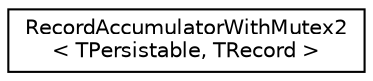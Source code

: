 digraph "Graphical Class Hierarchy"
{
 // LATEX_PDF_SIZE
  edge [fontname="Helvetica",fontsize="10",labelfontname="Helvetica",labelfontsize="10"];
  node [fontname="Helvetica",fontsize="10",shape=record];
  rankdir="LR";
  Node0 [label="RecordAccumulatorWithMutex2\l\< TPersistable, TRecord \>",height=0.2,width=0.4,color="black", fillcolor="white", style="filled",URL="$classmoja_1_1flint_1_1RecordAccumulatorWithMutex2.html",tooltip=" "];
}
